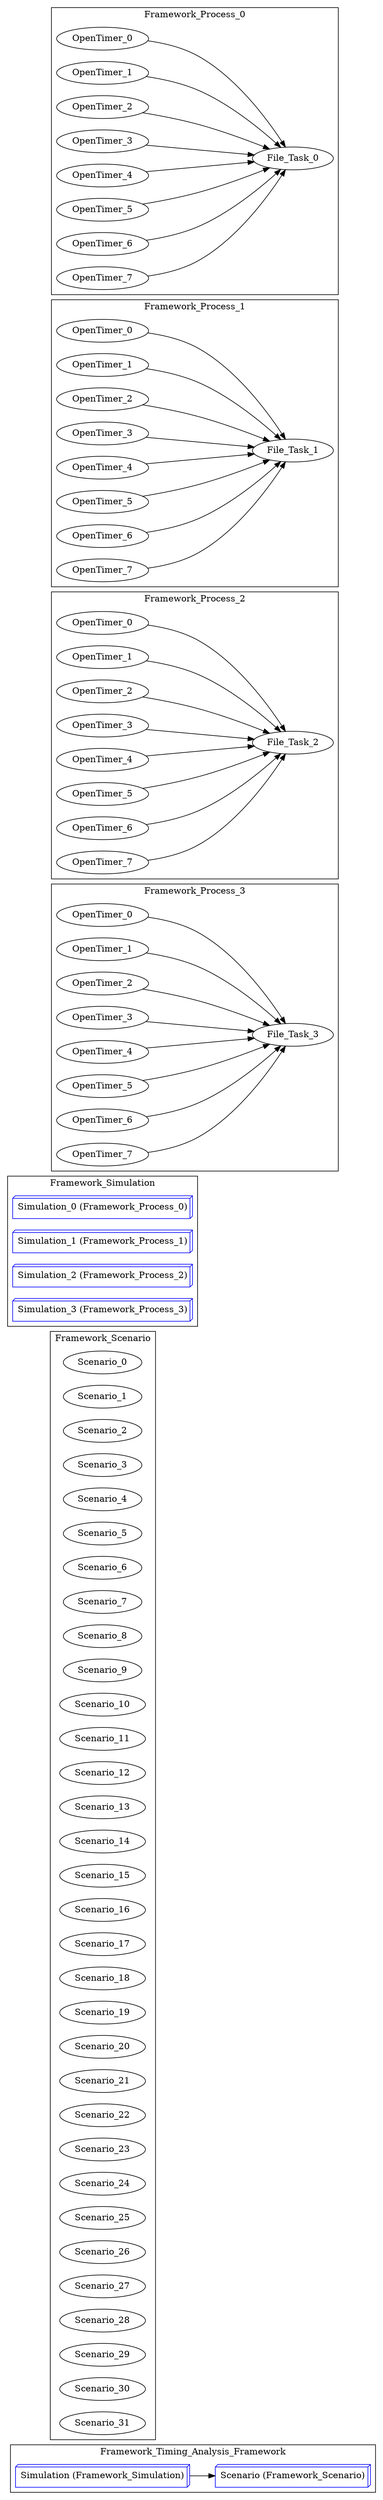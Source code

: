 digraph Framework_Timing_Analysis_Framework {
rankdir="LR";
subgraph cluster_Timing_Analysis_Framework {
label="Framework_Timing_Analysis_Framework";
p0x7fcde70faee0[shape=box3d, color=blue, label="Simulation (Framework_Simulation)"];
p0x7fcde70faee0->p0x7fcde70faff8;
p0x7fcde70faff8[shape=box3d, color=blue, label="Scenario (Framework_Scenario)"];
}
subgraph cluster_Scenario {
label="Framework_Scenario";
p0x7fcde70f8be0[label="Scenario_0"];
p0x7fcde70f8cf8[label="Scenario_1"];
p0x7fcde70f8e10[label="Scenario_2"];
p0x7fcde70f8f28[label="Scenario_3"];
p0x7fcde70f9040[label="Scenario_4"];
p0x7fcde70f9158[label="Scenario_5"];
p0x7fcde70f9270[label="Scenario_6"];
p0x7fcde70f9388[label="Scenario_7"];
p0x7fcde70f94a0[label="Scenario_8"];
p0x7fcde70f95b8[label="Scenario_9"];
p0x7fcde70f96d0[label="Scenario_10"];
p0x7fcde70f97e8[label="Scenario_11"];
p0x7fcde70f9900[label="Scenario_12"];
p0x7fcde70f9a18[label="Scenario_13"];
p0x7fcde70f9b30[label="Scenario_14"];
p0x7fcde70f9c48[label="Scenario_15"];
p0x7fcde70f9d60[label="Scenario_16"];
p0x7fcde70f9e78[label="Scenario_17"];
p0x7fcde70f9f90[label="Scenario_18"];
p0x7fcde70fa0a8[label="Scenario_19"];
p0x7fcde70fa1c0[label="Scenario_20"];
p0x7fcde70fa2d8[label="Scenario_21"];
p0x7fcde70fa3f0[label="Scenario_22"];
p0x7fcde70fa508[label="Scenario_23"];
p0x7fcde70fa620[label="Scenario_24"];
p0x7fcde70fa738[label="Scenario_25"];
p0x7fcde70fa850[label="Scenario_26"];
p0x7fcde70fa968[label="Scenario_27"];
p0x7fcde70faa80[label="Scenario_28"];
p0x7fcde70fab98[label="Scenario_29"];
p0x7fcde70facb0[label="Scenario_30"];
p0x7fcde70fadc8[label="Scenario_31"];
}
subgraph cluster_Simulation {
label="Framework_Simulation";
p0x7fcde70f8780[shape=box3d, color=blue, label="Simulation_0 (Framework_Process_0)"];
p0x7fcde70f8898[shape=box3d, color=blue, label="Simulation_1 (Framework_Process_1)"];
p0x7fcde70f89b0[shape=box3d, color=blue, label="Simulation_2 (Framework_Process_2)"];
p0x7fcde70f8ac8[shape=box3d, color=blue, label="Simulation_3 (Framework_Process_3)"];
}
subgraph cluster_Process_3 {
label="Framework_Process_3";
p0x7fcde70f7da8[label="File_Task_3"];
p0x7fcde70f7ec0[label="OpenTimer_0"];
p0x7fcde70f7ec0 -> p0x7fcde70f7da8;
p0x7fcde70f7fd8[label="OpenTimer_1"];
p0x7fcde70f7fd8 -> p0x7fcde70f7da8;
p0x7fcde70f80f0[label="OpenTimer_2"];
p0x7fcde70f80f0 -> p0x7fcde70f7da8;
p0x7fcde70f8208[label="OpenTimer_3"];
p0x7fcde70f8208 -> p0x7fcde70f7da8;
p0x7fcde70f8320[label="OpenTimer_4"];
p0x7fcde70f8320 -> p0x7fcde70f7da8;
p0x7fcde70f8438[label="OpenTimer_5"];
p0x7fcde70f8438 -> p0x7fcde70f7da8;
p0x7fcde70f8550[label="OpenTimer_6"];
p0x7fcde70f8550 -> p0x7fcde70f7da8;
p0x7fcde70f8668[label="OpenTimer_7"];
p0x7fcde70f8668 -> p0x7fcde70f7da8;
}
subgraph cluster_Process_2 {
label="Framework_Process_2";
p0x7fcde70f73d0[label="File_Task_2"];
p0x7fcde70f74e8[label="OpenTimer_0"];
p0x7fcde70f74e8 -> p0x7fcde70f73d0;
p0x7fcde70f7600[label="OpenTimer_1"];
p0x7fcde70f7600 -> p0x7fcde70f73d0;
p0x7fcde70f7718[label="OpenTimer_2"];
p0x7fcde70f7718 -> p0x7fcde70f73d0;
p0x7fcde70f7830[label="OpenTimer_3"];
p0x7fcde70f7830 -> p0x7fcde70f73d0;
p0x7fcde70f7948[label="OpenTimer_4"];
p0x7fcde70f7948 -> p0x7fcde70f73d0;
p0x7fcde70f7a60[label="OpenTimer_5"];
p0x7fcde70f7a60 -> p0x7fcde70f73d0;
p0x7fcde70f7b78[label="OpenTimer_6"];
p0x7fcde70f7b78 -> p0x7fcde70f73d0;
p0x7fcde70f7c90[label="OpenTimer_7"];
p0x7fcde70f7c90 -> p0x7fcde70f73d0;
}
subgraph cluster_Process_1 {
label="Framework_Process_1";
p0x7fcde70f69f8[label="File_Task_1"];
p0x7fcde70f6b10[label="OpenTimer_0"];
p0x7fcde70f6b10 -> p0x7fcde70f69f8;
p0x7fcde70f6c28[label="OpenTimer_1"];
p0x7fcde70f6c28 -> p0x7fcde70f69f8;
p0x7fcde70f6d40[label="OpenTimer_2"];
p0x7fcde70f6d40 -> p0x7fcde70f69f8;
p0x7fcde70f6e58[label="OpenTimer_3"];
p0x7fcde70f6e58 -> p0x7fcde70f69f8;
p0x7fcde70f6f70[label="OpenTimer_4"];
p0x7fcde70f6f70 -> p0x7fcde70f69f8;
p0x7fcde70f7088[label="OpenTimer_5"];
p0x7fcde70f7088 -> p0x7fcde70f69f8;
p0x7fcde70f71a0[label="OpenTimer_6"];
p0x7fcde70f71a0 -> p0x7fcde70f69f8;
p0x7fcde70f72b8[label="OpenTimer_7"];
p0x7fcde70f72b8 -> p0x7fcde70f69f8;
}
subgraph cluster_Process_0 {
label="Framework_Process_0";
p0x7fcde70f6020[label="File_Task_0"];
p0x7fcde70f6138[label="OpenTimer_0"];
p0x7fcde70f6138 -> p0x7fcde70f6020;
p0x7fcde70f6250[label="OpenTimer_1"];
p0x7fcde70f6250 -> p0x7fcde70f6020;
p0x7fcde70f6368[label="OpenTimer_2"];
p0x7fcde70f6368 -> p0x7fcde70f6020;
p0x7fcde70f6480[label="OpenTimer_3"];
p0x7fcde70f6480 -> p0x7fcde70f6020;
p0x7fcde70f6598[label="OpenTimer_4"];
p0x7fcde70f6598 -> p0x7fcde70f6020;
p0x7fcde70f66b0[label="OpenTimer_5"];
p0x7fcde70f66b0 -> p0x7fcde70f6020;
p0x7fcde70f67c8[label="OpenTimer_6"];
p0x7fcde70f67c8 -> p0x7fcde70f6020;
p0x7fcde70f68e0[label="OpenTimer_7"];
p0x7fcde70f68e0 -> p0x7fcde70f6020;
}
}

